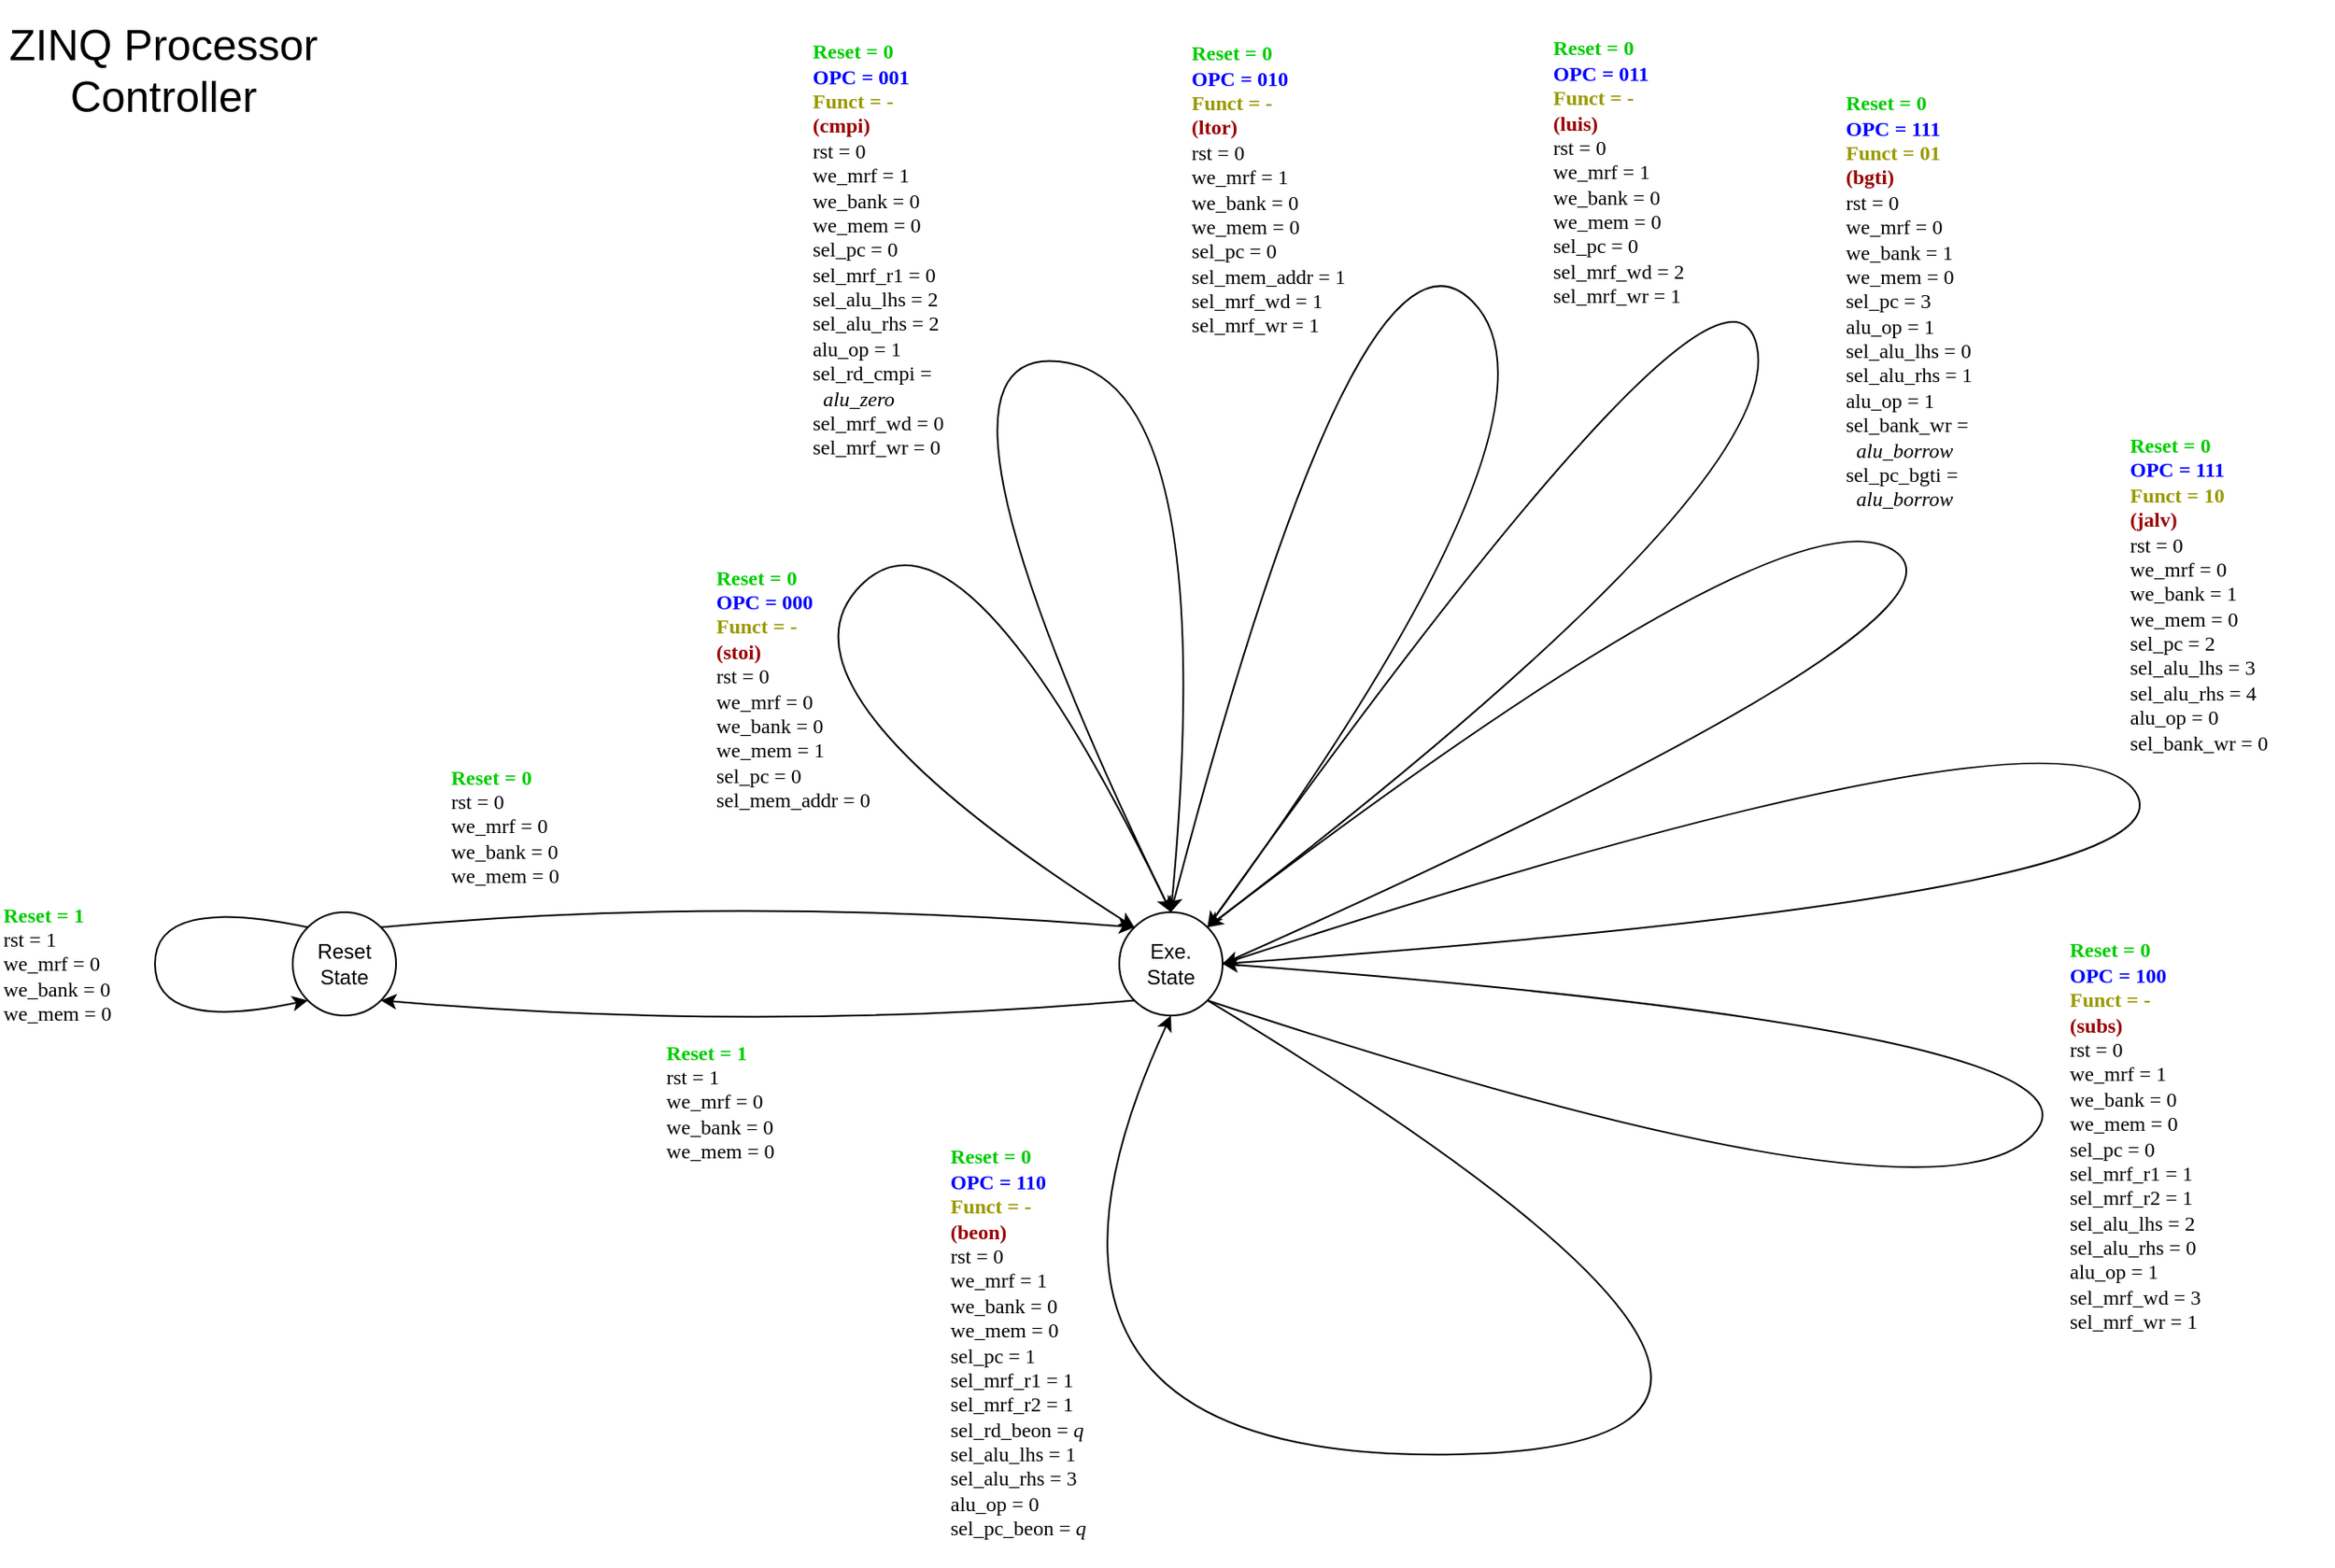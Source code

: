 <mxfile version="14.9.2"><diagram id="EE-ztUi6cBUeLV8rd5E8" name="Page-1"><mxGraphModel dx="2170" dy="3303" grid="1" gridSize="10" guides="1" tooltips="1" connect="1" arrows="1" fold="1" page="1" pageScale="1" pageWidth="850" pageHeight="1100" math="0" shadow="0"><root><mxCell id="0"/><mxCell id="1" parent="0"/><mxCell id="s_efmWLFvVFMTr7ymTeC-1" value="&lt;div align=&quot;center&quot;&gt;&lt;font style=&quot;font-size: 25px&quot;&gt;&lt;font style=&quot;font-size: 25px&quot;&gt;ZINQ Processor Controller&lt;/font&gt;&lt;/font&gt;&lt;br&gt;&lt;/div&gt;" style="text;html=1;strokeColor=none;fillColor=none;align=center;verticalAlign=middle;whiteSpace=wrap;rounded=0;" vertex="1" parent="1"><mxGeometry x="40" y="-1320" width="190" height="80" as="geometry"/></mxCell><mxCell id="s_efmWLFvVFMTr7ymTeC-2" value="&lt;div&gt;Reset&lt;/div&gt;&lt;div&gt;State&lt;br&gt;&lt;/div&gt;" style="ellipse;whiteSpace=wrap;html=1;" vertex="1" parent="1"><mxGeometry x="210" y="-790" width="60" height="60" as="geometry"/></mxCell><mxCell id="s_efmWLFvVFMTr7ymTeC-4" value="" style="curved=1;endArrow=classic;html=1;exitX=0;exitY=0;exitDx=0;exitDy=0;entryX=0;entryY=1;entryDx=0;entryDy=0;" edge="1" parent="1" source="s_efmWLFvVFMTr7ymTeC-2" target="s_efmWLFvVFMTr7ymTeC-2"><mxGeometry width="50" height="50" relative="1" as="geometry"><mxPoint x="210" y="-760" as="sourcePoint"/><mxPoint x="350" y="-790" as="targetPoint"/><Array as="points"><mxPoint x="130" y="-800"/><mxPoint x="130" y="-720"/></Array></mxGeometry></mxCell><mxCell id="s_efmWLFvVFMTr7ymTeC-5" value="&lt;div align=&quot;left&quot;&gt;&lt;font data-font-src=&quot;https://fonts.googleapis.com/css?family=Fira+Code&quot; face=&quot;Fira Code&quot; color=&quot;#00CC00&quot;&gt;&lt;b&gt;Reset = 1&lt;/b&gt;&lt;/font&gt;&lt;/div&gt;&lt;div align=&quot;left&quot;&gt;&lt;font data-font-src=&quot;https://fonts.googleapis.com/css?family=Fira+Code&quot; face=&quot;Fira Code&quot;&gt;rst = 1&lt;br&gt;&lt;/font&gt;&lt;/div&gt;&lt;div&gt;&lt;font data-font-src=&quot;https://fonts.googleapis.com/css?family=Fira+Code&quot; face=&quot;Fira Code&quot;&gt;we_mrf = 0&lt;br&gt;&lt;/font&gt;&lt;/div&gt;&lt;div&gt;&lt;font data-font-src=&quot;https://fonts.googleapis.com/css?family=Fira+Code&quot; face=&quot;Fira Code&quot;&gt;we_bank = 0&lt;br&gt;&lt;/font&gt;&lt;/div&gt;&lt;div&gt;&lt;div&gt;&lt;font data-font-src=&quot;https://fonts.googleapis.com/css?family=Fira+Code&quot; face=&quot;Fira Code&quot;&gt;we_mem = 0&lt;br&gt;&lt;/font&gt;&lt;/div&gt;&lt;/div&gt;" style="text;html=1;strokeColor=none;fillColor=none;align=left;verticalAlign=middle;whiteSpace=wrap;rounded=0;" vertex="1" parent="1"><mxGeometry x="40" y="-800" width="90" height="80" as="geometry"/></mxCell><mxCell id="s_efmWLFvVFMTr7ymTeC-7" value="&lt;div&gt;&lt;span style=&quot;background-color: rgb(255 , 255 , 255)&quot;&gt;Exe.&lt;/span&gt;&lt;/div&gt;&lt;div&gt;&lt;span style=&quot;background-color: rgb(255 , 255 , 255)&quot;&gt;State&lt;/span&gt;&lt;/div&gt;" style="ellipse;whiteSpace=wrap;html=1;" vertex="1" parent="1"><mxGeometry x="690" y="-790" width="60" height="60" as="geometry"/></mxCell><mxCell id="s_efmWLFvVFMTr7ymTeC-9" value="" style="curved=1;endArrow=classic;html=1;entryX=1;entryY=1;entryDx=0;entryDy=0;exitX=0;exitY=1;exitDx=0;exitDy=0;" edge="1" parent="1" source="s_efmWLFvVFMTr7ymTeC-7" target="s_efmWLFvVFMTr7ymTeC-2"><mxGeometry width="50" height="50" relative="1" as="geometry"><mxPoint x="680" y="-700" as="sourcePoint"/><mxPoint x="730" y="-750" as="targetPoint"/><Array as="points"><mxPoint x="480" y="-720"/></Array></mxGeometry></mxCell><mxCell id="s_efmWLFvVFMTr7ymTeC-12" value="&lt;div align=&quot;left&quot;&gt;&lt;font data-font-src=&quot;https://fonts.googleapis.com/css?family=Fira+Code&quot; face=&quot;Fira Code&quot; color=&quot;#00CC00&quot;&gt;&lt;b&gt;Reset = 1&lt;/b&gt;&lt;/font&gt;&lt;/div&gt;&lt;div align=&quot;left&quot;&gt;&lt;font data-font-src=&quot;https://fonts.googleapis.com/css?family=Fira+Code&quot; face=&quot;Fira Code&quot;&gt;rst = 1&lt;br&gt;&lt;/font&gt;&lt;/div&gt;&lt;div&gt;&lt;font data-font-src=&quot;https://fonts.googleapis.com/css?family=Fira+Code&quot; face=&quot;Fira Code&quot;&gt;we_mrf = 0&lt;br&gt;&lt;/font&gt;&lt;/div&gt;&lt;div&gt;&lt;font data-font-src=&quot;https://fonts.googleapis.com/css?family=Fira+Code&quot; face=&quot;Fira Code&quot;&gt;we_bank = 0&lt;br&gt;&lt;/font&gt;&lt;/div&gt;&lt;div&gt;&lt;div&gt;&lt;font data-font-src=&quot;https://fonts.googleapis.com/css?family=Fira+Code&quot; face=&quot;Fira Code&quot;&gt;we_mem = 0&lt;br&gt;&lt;/font&gt;&lt;/div&gt;&lt;/div&gt;" style="text;html=1;strokeColor=none;fillColor=none;align=left;verticalAlign=middle;whiteSpace=wrap;rounded=0;" vertex="1" parent="1"><mxGeometry x="425" y="-720" width="100" height="80" as="geometry"/></mxCell><mxCell id="s_efmWLFvVFMTr7ymTeC-13" value="" style="curved=1;endArrow=classic;html=1;entryX=0;entryY=0;entryDx=0;entryDy=0;exitX=1;exitY=0;exitDx=0;exitDy=0;" edge="1" parent="1" source="s_efmWLFvVFMTr7ymTeC-2" target="s_efmWLFvVFMTr7ymTeC-7"><mxGeometry width="50" height="50" relative="1" as="geometry"><mxPoint x="697.577" y="-838.787" as="sourcePoint"/><mxPoint x="260.003" y="-838.787" as="targetPoint"/><Array as="points"><mxPoint x="460" y="-800"/></Array></mxGeometry></mxCell><mxCell id="s_efmWLFvVFMTr7ymTeC-14" value="&lt;div align=&quot;left&quot;&gt;&lt;font data-font-src=&quot;https://fonts.googleapis.com/css?family=Fira+Code&quot; face=&quot;Fira Code&quot; color=&quot;#00CC00&quot;&gt;&lt;b&gt;Reset = 0&lt;br&gt;&lt;/b&gt;&lt;/font&gt;&lt;/div&gt;&lt;div align=&quot;left&quot;&gt;&lt;font data-font-src=&quot;https://fonts.googleapis.com/css?family=Fira+Code&quot; face=&quot;Fira Code&quot;&gt;rst = 0&lt;br&gt;&lt;/font&gt;&lt;/div&gt;&lt;div&gt;&lt;font data-font-src=&quot;https://fonts.googleapis.com/css?family=Fira+Code&quot; face=&quot;Fira Code&quot;&gt;we_mrf = 0&lt;br&gt;&lt;/font&gt;&lt;/div&gt;&lt;div&gt;&lt;font data-font-src=&quot;https://fonts.googleapis.com/css?family=Fira+Code&quot; face=&quot;Fira Code&quot;&gt;we_bank = 0&lt;br&gt;&lt;/font&gt;&lt;/div&gt;&lt;div&gt;&lt;div&gt;&lt;font data-font-src=&quot;https://fonts.googleapis.com/css?family=Fira+Code&quot; face=&quot;Fira Code&quot;&gt;we_mem = 0&lt;br&gt;&lt;/font&gt;&lt;/div&gt;&lt;/div&gt;" style="text;html=1;strokeColor=none;fillColor=none;align=left;verticalAlign=middle;whiteSpace=wrap;rounded=0;" vertex="1" parent="1"><mxGeometry x="300" y="-880" width="100" height="80" as="geometry"/></mxCell><mxCell id="s_efmWLFvVFMTr7ymTeC-16" value="" style="curved=1;endArrow=classic;html=1;exitX=0.5;exitY=0;exitDx=0;exitDy=0;entryX=0;entryY=0;entryDx=0;entryDy=0;" edge="1" parent="1" source="s_efmWLFvVFMTr7ymTeC-7" target="s_efmWLFvVFMTr7ymTeC-7"><mxGeometry width="50" height="50" relative="1" as="geometry"><mxPoint x="560" y="-830" as="sourcePoint"/><mxPoint x="610" y="-880" as="targetPoint"/><Array as="points"><mxPoint x="600" y="-1040"/><mxPoint x="480" y="-920"/></Array></mxGeometry></mxCell><mxCell id="s_efmWLFvVFMTr7ymTeC-17" value="&lt;div align=&quot;left&quot;&gt;&lt;font data-font-src=&quot;https://fonts.googleapis.com/css?family=Fira+Code&quot; face=&quot;Fira Code&quot; color=&quot;#00CC00&quot;&gt;&lt;b&gt;Reset = 0&lt;br&gt;&lt;/b&gt;&lt;/font&gt;&lt;/div&gt;&lt;div align=&quot;left&quot;&gt;&lt;font data-font-src=&quot;https://fonts.googleapis.com/css?family=Fira+Code&quot; face=&quot;Fira Code&quot; color=&quot;#00CC00&quot;&gt;&lt;b&gt;&lt;font color=&quot;#0000FF&quot;&gt;OPC = 000&lt;/font&gt;&lt;/b&gt;&lt;/font&gt;&lt;/div&gt;&lt;div align=&quot;left&quot;&gt;&lt;font data-font-src=&quot;https://fonts.googleapis.com/css?family=Fira+Code&quot; face=&quot;Fira Code&quot; color=&quot;#00CC00&quot;&gt;&lt;b&gt;&lt;font color=&quot;#0000FF&quot;&gt;&lt;font color=&quot;#999900&quot;&gt;Funct = -&lt;/font&gt;&lt;br&gt;&lt;/font&gt;&lt;/b&gt;&lt;/font&gt;&lt;/div&gt;&lt;div align=&quot;left&quot;&gt;&lt;font data-font-src=&quot;https://fonts.googleapis.com/css?family=Fira+Code&quot; face=&quot;Fira Code&quot; color=&quot;#00CC00&quot;&gt;&lt;b&gt;&lt;font color=&quot;#990000&quot;&gt;(stoi)&lt;/font&gt;&lt;br&gt;&lt;/b&gt;&lt;/font&gt;&lt;/div&gt;&lt;div align=&quot;left&quot;&gt;&lt;font data-font-src=&quot;https://fonts.googleapis.com/css?family=Fira+Code&quot; face=&quot;Fira Code&quot;&gt;rst = 0&lt;br&gt;&lt;/font&gt;&lt;/div&gt;&lt;div&gt;&lt;font data-font-src=&quot;https://fonts.googleapis.com/css?family=Fira+Code&quot; face=&quot;Fira Code&quot;&gt;we_mrf = 0&lt;br&gt;&lt;/font&gt;&lt;/div&gt;&lt;div&gt;&lt;font data-font-src=&quot;https://fonts.googleapis.com/css?family=Fira+Code&quot; face=&quot;Fira Code&quot;&gt;we_bank = 0&lt;br&gt;&lt;/font&gt;&lt;/div&gt;&lt;div&gt;&lt;div&gt;&lt;font data-font-src=&quot;https://fonts.googleapis.com/css?family=Fira+Code&quot; face=&quot;Fira Code&quot;&gt;we_mem = 1&lt;/font&gt;&lt;/div&gt;&lt;div&gt;&lt;font data-font-src=&quot;https://fonts.googleapis.com/css?family=Fira+Code&quot; face=&quot;Fira Code&quot;&gt;sel_pc = 0&lt;br&gt;&lt;/font&gt;&lt;/div&gt;&lt;div&gt;&lt;font data-font-src=&quot;https://fonts.googleapis.com/css?family=Fira+Code&quot; face=&quot;Fira Code&quot;&gt;sel_mem_addr = 0&lt;br&gt;&lt;/font&gt;&lt;/div&gt;&lt;/div&gt;" style="text;html=1;strokeColor=none;fillColor=none;align=left;verticalAlign=middle;whiteSpace=wrap;rounded=0;" vertex="1" parent="1"><mxGeometry x="454" y="-1000" width="120" height="160" as="geometry"/></mxCell><mxCell id="s_efmWLFvVFMTr7ymTeC-18" value="" style="curved=1;endArrow=classic;html=1;exitX=0.5;exitY=0;exitDx=0;exitDy=0;entryX=0.5;entryY=0;entryDx=0;entryDy=0;" edge="1" parent="1" source="s_efmWLFvVFMTr7ymTeC-7" target="s_efmWLFvVFMTr7ymTeC-7"><mxGeometry width="50" height="50" relative="1" as="geometry"><mxPoint x="770" y="-840" as="sourcePoint"/><mxPoint x="720" y="-790" as="targetPoint"/><Array as="points"><mxPoint x="750" y="-1100"/><mxPoint x="560" y="-1120"/></Array></mxGeometry></mxCell><mxCell id="s_efmWLFvVFMTr7ymTeC-20" value="&lt;div align=&quot;left&quot;&gt;&lt;font data-font-src=&quot;https://fonts.googleapis.com/css?family=Fira+Code&quot; face=&quot;Fira Code&quot; color=&quot;#00CC00&quot;&gt;&lt;b&gt;Reset = 0&lt;br&gt;&lt;/b&gt;&lt;/font&gt;&lt;/div&gt;&lt;div align=&quot;left&quot;&gt;&lt;font data-font-src=&quot;https://fonts.googleapis.com/css?family=Fira+Code&quot; face=&quot;Fira Code&quot; color=&quot;#00CC00&quot;&gt;&lt;b&gt;&lt;font color=&quot;#0000FF&quot;&gt;OPC = 001&lt;/font&gt;&lt;/b&gt;&lt;/font&gt;&lt;/div&gt;&lt;div align=&quot;left&quot;&gt;&lt;font data-font-src=&quot;https://fonts.googleapis.com/css?family=Fira+Code&quot; face=&quot;Fira Code&quot; color=&quot;#00CC00&quot;&gt;&lt;b&gt;&lt;font color=&quot;#0000FF&quot;&gt;&lt;font color=&quot;#999900&quot;&gt;Funct = -&lt;/font&gt;&lt;br&gt;&lt;/font&gt;&lt;/b&gt;&lt;/font&gt;&lt;/div&gt;&lt;div align=&quot;left&quot;&gt;&lt;font data-font-src=&quot;https://fonts.googleapis.com/css?family=Fira+Code&quot; face=&quot;Fira Code&quot; color=&quot;#00CC00&quot;&gt;&lt;b&gt;&lt;font color=&quot;#990000&quot;&gt;(cmpi)&lt;/font&gt;&lt;br&gt;&lt;/b&gt;&lt;/font&gt;&lt;/div&gt;&lt;div align=&quot;left&quot;&gt;&lt;font data-font-src=&quot;https://fonts.googleapis.com/css?family=Fira+Code&quot; face=&quot;Fira Code&quot;&gt;rst = 0&lt;br&gt;&lt;/font&gt;&lt;/div&gt;&lt;div&gt;&lt;font data-font-src=&quot;https://fonts.googleapis.com/css?family=Fira+Code&quot; face=&quot;Fira Code&quot;&gt;we_mrf = 1&lt;br&gt;&lt;/font&gt;&lt;/div&gt;&lt;div&gt;&lt;font data-font-src=&quot;https://fonts.googleapis.com/css?family=Fira+Code&quot; face=&quot;Fira Code&quot;&gt;we_bank = 0&lt;br&gt;&lt;/font&gt;&lt;/div&gt;&lt;div&gt;&lt;div&gt;&lt;font data-font-src=&quot;https://fonts.googleapis.com/css?family=Fira+Code&quot; face=&quot;Fira Code&quot;&gt;we_mem = 0&lt;/font&gt;&lt;br&gt;&lt;font data-font-src=&quot;https://fonts.googleapis.com/css?family=Fira+Code&quot; face=&quot;Fira Code&quot;&gt;&lt;font data-font-src=&quot;https://fonts.googleapis.com/css?family=Fira+Code&quot; face=&quot;Fira Code&quot;&gt;sel_pc = 0&lt;/font&gt;&lt;/font&gt;&lt;/div&gt;&lt;div&gt;&lt;font data-font-src=&quot;https://fonts.googleapis.com/css?family=Fira+Code&quot; face=&quot;Fira Code&quot;&gt;sel_mrf_r1 = 0&lt;/font&gt;&lt;/div&gt;&lt;div&gt;&lt;font data-font-src=&quot;https://fonts.googleapis.com/css?family=Fira+Code&quot; face=&quot;Fira Code&quot;&gt;sel_alu_lhs = 2&lt;/font&gt;&lt;/div&gt;&lt;div&gt;&lt;font data-font-src=&quot;https://fonts.googleapis.com/css?family=Fira+Code&quot; face=&quot;Fira Code&quot;&gt;sel_alu_rhs = 2&lt;br&gt;&lt;/font&gt;&lt;/div&gt;&lt;div&gt;&lt;font data-font-src=&quot;https://fonts.googleapis.com/css?family=Fira+Code&quot; face=&quot;Fira Code&quot;&gt;alu_op = 1&lt;br&gt;&lt;/font&gt;&lt;/div&gt;&lt;div&gt;&lt;font data-font-src=&quot;https://fonts.googleapis.com/css?family=Fira+Code&quot; face=&quot;Fira Code&quot;&gt;sel_rd_cmpi =&lt;span&gt;&lt;br&gt;&lt;/span&gt;&lt;/font&gt;&lt;/div&gt;&lt;div&gt;&lt;font data-font-src=&quot;https://fonts.googleapis.com/css?family=Fira+Code&quot; face=&quot;Fira Code&quot;&gt;&lt;span&gt;&lt;span&gt;&lt;i&gt;&amp;nbsp; &lt;/i&gt;&lt;/span&gt;&lt;/span&gt;&lt;i&gt;alu_zero&lt;/i&gt;&lt;/font&gt;&lt;/div&gt;&lt;div&gt;&lt;font data-font-src=&quot;https://fonts.googleapis.com/css?family=Fira+Code&quot; face=&quot;Fira Code&quot;&gt;sel_mrf_wd = 0&lt;/font&gt;&lt;/div&gt;&lt;div&gt;&lt;font data-font-src=&quot;https://fonts.googleapis.com/css?family=Fira+Code&quot; face=&quot;Fira Code&quot;&gt;sel_mrf_wr = 0&lt;/font&gt;&lt;/div&gt;&lt;/div&gt;" style="text;html=1;strokeColor=none;fillColor=none;align=left;verticalAlign=middle;whiteSpace=wrap;rounded=0;" vertex="1" parent="1"><mxGeometry x="510" y="-1310" width="120" height="270" as="geometry"/></mxCell><mxCell id="s_efmWLFvVFMTr7ymTeC-21" value="" style="curved=1;endArrow=classic;html=1;exitX=1;exitY=0;exitDx=0;exitDy=0;entryX=0.5;entryY=0;entryDx=0;entryDy=0;" edge="1" parent="1" source="s_efmWLFvVFMTr7ymTeC-7" target="s_efmWLFvVFMTr7ymTeC-7"><mxGeometry width="50" height="50" relative="1" as="geometry"><mxPoint x="910" y="-870" as="sourcePoint"/><mxPoint x="960" y="-920" as="targetPoint"/><Array as="points"><mxPoint x="960" y="-1080"/><mxPoint x="830" y="-1210"/></Array></mxGeometry></mxCell><mxCell id="s_efmWLFvVFMTr7ymTeC-22" value="&lt;div align=&quot;left&quot;&gt;&lt;font data-font-src=&quot;https://fonts.googleapis.com/css?family=Fira+Code&quot; face=&quot;Fira Code&quot; color=&quot;#00CC00&quot;&gt;&lt;b&gt;Reset = 0&lt;br&gt;&lt;/b&gt;&lt;/font&gt;&lt;/div&gt;&lt;div align=&quot;left&quot;&gt;&lt;font data-font-src=&quot;https://fonts.googleapis.com/css?family=Fira+Code&quot; face=&quot;Fira Code&quot; color=&quot;#00CC00&quot;&gt;&lt;b&gt;&lt;font color=&quot;#0000FF&quot;&gt;OPC = 010&lt;/font&gt;&lt;/b&gt;&lt;/font&gt;&lt;/div&gt;&lt;div align=&quot;left&quot;&gt;&lt;font data-font-src=&quot;https://fonts.googleapis.com/css?family=Fira+Code&quot; face=&quot;Fira Code&quot; color=&quot;#00CC00&quot;&gt;&lt;b&gt;&lt;font color=&quot;#0000FF&quot;&gt;&lt;font color=&quot;#999900&quot;&gt;Funct = -&lt;/font&gt;&lt;br&gt;&lt;/font&gt;&lt;/b&gt;&lt;/font&gt;&lt;/div&gt;&lt;div align=&quot;left&quot;&gt;&lt;font data-font-src=&quot;https://fonts.googleapis.com/css?family=Fira+Code&quot; face=&quot;Fira Code&quot; color=&quot;#00CC00&quot;&gt;&lt;b&gt;&lt;font color=&quot;#990000&quot;&gt;(ltor)&lt;/font&gt;&lt;br&gt;&lt;/b&gt;&lt;/font&gt;&lt;/div&gt;&lt;div align=&quot;left&quot;&gt;&lt;font data-font-src=&quot;https://fonts.googleapis.com/css?family=Fira+Code&quot; face=&quot;Fira Code&quot;&gt;rst = 0&lt;br&gt;&lt;/font&gt;&lt;/div&gt;&lt;div&gt;&lt;font data-font-src=&quot;https://fonts.googleapis.com/css?family=Fira+Code&quot; face=&quot;Fira Code&quot;&gt;we_mrf = 1&lt;br&gt;&lt;/font&gt;&lt;/div&gt;&lt;div&gt;&lt;font data-font-src=&quot;https://fonts.googleapis.com/css?family=Fira+Code&quot; face=&quot;Fira Code&quot;&gt;we_bank = 0&lt;br&gt;&lt;/font&gt;&lt;/div&gt;&lt;div&gt;&lt;div&gt;&lt;font data-font-src=&quot;https://fonts.googleapis.com/css?family=Fira+Code&quot; face=&quot;Fira Code&quot;&gt;we_mem = 0&lt;/font&gt;&lt;br&gt;&lt;font data-font-src=&quot;https://fonts.googleapis.com/css?family=Fira+Code&quot; face=&quot;Fira Code&quot;&gt;&lt;font data-font-src=&quot;https://fonts.googleapis.com/css?family=Fira+Code&quot; face=&quot;Fira Code&quot;&gt;sel_pc = 0&lt;br&gt;&lt;/font&gt;&lt;/font&gt;&lt;/div&gt;&lt;div&gt;&lt;font data-font-src=&quot;https://fonts.googleapis.com/css?family=Fira+Code&quot; face=&quot;Fira Code&quot;&gt;sel_mem_addr = 1&lt;br&gt;&lt;/font&gt;&lt;/div&gt;&lt;div&gt;&lt;font data-font-src=&quot;https://fonts.googleapis.com/css?family=Fira+Code&quot; face=&quot;Fira Code&quot;&gt;sel_mrf_wd = 1&lt;br&gt;&lt;/font&gt;&lt;/div&gt;&lt;div&gt;&lt;font data-font-src=&quot;https://fonts.googleapis.com/css?family=Fira+Code&quot; face=&quot;Fira Code&quot;&gt;sel_mrf_wr = 1&lt;br&gt;&lt;/font&gt;&lt;/div&gt;&lt;/div&gt;" style="text;html=1;strokeColor=none;align=left;verticalAlign=middle;whiteSpace=wrap;rounded=0;arcSize=0;" vertex="1" parent="1"><mxGeometry x="730" y="-1300" width="120" height="180" as="geometry"/></mxCell><mxCell id="s_efmWLFvVFMTr7ymTeC-23" value="" style="curved=1;endArrow=classic;html=1;exitX=1;exitY=0;exitDx=0;exitDy=0;entryX=1;entryY=0;entryDx=0;entryDy=0;" edge="1" parent="1" source="s_efmWLFvVFMTr7ymTeC-7" target="s_efmWLFvVFMTr7ymTeC-7"><mxGeometry width="50" height="50" relative="1" as="geometry"><mxPoint x="940" y="-850" as="sourcePoint"/><mxPoint x="741" y="-781" as="targetPoint"/><Array as="points"><mxPoint x="1080" y="-1040"/><mxPoint x="1040" y="-1200"/></Array></mxGeometry></mxCell><mxCell id="s_efmWLFvVFMTr7ymTeC-24" value="&lt;div align=&quot;left&quot;&gt;&lt;font data-font-src=&quot;https://fonts.googleapis.com/css?family=Fira+Code&quot; face=&quot;Fira Code&quot; color=&quot;#00CC00&quot;&gt;&lt;b&gt;Reset = 0&lt;br&gt;&lt;/b&gt;&lt;/font&gt;&lt;/div&gt;&lt;div align=&quot;left&quot;&gt;&lt;font data-font-src=&quot;https://fonts.googleapis.com/css?family=Fira+Code&quot; face=&quot;Fira Code&quot; color=&quot;#00CC00&quot;&gt;&lt;b&gt;&lt;font color=&quot;#0000FF&quot;&gt;OPC = 011&lt;/font&gt;&lt;/b&gt;&lt;/font&gt;&lt;/div&gt;&lt;div align=&quot;left&quot;&gt;&lt;font data-font-src=&quot;https://fonts.googleapis.com/css?family=Fira+Code&quot; face=&quot;Fira Code&quot; color=&quot;#00CC00&quot;&gt;&lt;b&gt;&lt;font color=&quot;#0000FF&quot;&gt;&lt;font color=&quot;#999900&quot;&gt;Funct = -&lt;/font&gt;&lt;br&gt;&lt;/font&gt;&lt;/b&gt;&lt;/font&gt;&lt;/div&gt;&lt;div align=&quot;left&quot;&gt;&lt;font data-font-src=&quot;https://fonts.googleapis.com/css?family=Fira+Code&quot; face=&quot;Fira Code&quot; color=&quot;#00CC00&quot;&gt;&lt;b&gt;&lt;font color=&quot;#990000&quot;&gt;(luis)&lt;/font&gt;&lt;br&gt;&lt;/b&gt;&lt;/font&gt;&lt;/div&gt;&lt;div align=&quot;left&quot;&gt;&lt;font data-font-src=&quot;https://fonts.googleapis.com/css?family=Fira+Code&quot; face=&quot;Fira Code&quot;&gt;rst = 0&lt;br&gt;&lt;/font&gt;&lt;/div&gt;&lt;div&gt;&lt;font data-font-src=&quot;https://fonts.googleapis.com/css?family=Fira+Code&quot; face=&quot;Fira Code&quot;&gt;we_mrf = 1&lt;br&gt;&lt;/font&gt;&lt;/div&gt;&lt;div&gt;&lt;font data-font-src=&quot;https://fonts.googleapis.com/css?family=Fira+Code&quot; face=&quot;Fira Code&quot;&gt;we_bank = 0&lt;br&gt;&lt;/font&gt;&lt;/div&gt;&lt;div&gt;&lt;div&gt;&lt;font data-font-src=&quot;https://fonts.googleapis.com/css?family=Fira+Code&quot; face=&quot;Fira Code&quot;&gt;we_mem = 0&lt;/font&gt;&lt;br&gt;&lt;font data-font-src=&quot;https://fonts.googleapis.com/css?family=Fira+Code&quot; face=&quot;Fira Code&quot;&gt;&lt;font data-font-src=&quot;https://fonts.googleapis.com/css?family=Fira+Code&quot; face=&quot;Fira Code&quot;&gt;sel_pc = 0&lt;br&gt;&lt;/font&gt;&lt;/font&gt;&lt;/div&gt;&lt;div&gt;&lt;font data-font-src=&quot;https://fonts.googleapis.com/css?family=Fira+Code&quot; face=&quot;Fira Code&quot;&gt;sel_mrf_wd = 2&lt;br&gt;&lt;/font&gt;&lt;/div&gt;&lt;div&gt;&lt;font data-font-src=&quot;https://fonts.googleapis.com/css?family=Fira+Code&quot; face=&quot;Fira Code&quot;&gt;sel_mrf_wr = 1&lt;br&gt;&lt;/font&gt;&lt;/div&gt;&lt;/div&gt;" style="text;html=1;strokeColor=none;align=left;verticalAlign=middle;whiteSpace=wrap;rounded=0;arcSize=0;" vertex="1" parent="1"><mxGeometry x="940" y="-1300" width="120" height="160" as="geometry"/></mxCell><mxCell id="s_efmWLFvVFMTr7ymTeC-25" value="" style="curved=1;endArrow=classic;html=1;exitX=1;exitY=0.5;exitDx=0;exitDy=0;entryX=1;entryY=0;entryDx=0;entryDy=0;" edge="1" parent="1" source="s_efmWLFvVFMTr7ymTeC-7" target="s_efmWLFvVFMTr7ymTeC-7"><mxGeometry width="50" height="50" relative="1" as="geometry"><mxPoint x="870" y="-740" as="sourcePoint"/><mxPoint x="920" y="-790" as="targetPoint"/><Array as="points"><mxPoint x="1200" y="-960"/><mxPoint x="1080" y="-1040"/></Array></mxGeometry></mxCell><mxCell id="s_efmWLFvVFMTr7ymTeC-26" value="&lt;div align=&quot;left&quot;&gt;&lt;font data-font-src=&quot;https://fonts.googleapis.com/css?family=Fira+Code&quot; face=&quot;Fira Code&quot; color=&quot;#00CC00&quot;&gt;&lt;b&gt;Reset = 0&lt;br&gt;&lt;/b&gt;&lt;/font&gt;&lt;/div&gt;&lt;div align=&quot;left&quot;&gt;&lt;font data-font-src=&quot;https://fonts.googleapis.com/css?family=Fira+Code&quot; face=&quot;Fira Code&quot; color=&quot;#00CC00&quot;&gt;&lt;b&gt;&lt;font color=&quot;#0000FF&quot;&gt;OPC = 111&lt;br&gt;&lt;/font&gt;&lt;/b&gt;&lt;/font&gt;&lt;/div&gt;&lt;div align=&quot;left&quot;&gt;&lt;font data-font-src=&quot;https://fonts.googleapis.com/css?family=Fira+Code&quot; face=&quot;Fira Code&quot; color=&quot;#00CC00&quot;&gt;&lt;b&gt;&lt;font color=&quot;#0000FF&quot;&gt;&lt;font color=&quot;#999900&quot;&gt;Funct = 01&lt;/font&gt;&lt;br&gt;&lt;/font&gt;&lt;/b&gt;&lt;/font&gt;&lt;/div&gt;&lt;font data-font-src=&quot;https://fonts.googleapis.com/css?family=Fira+Code&quot; face=&quot;Fira Code&quot; color=&quot;#00CC00&quot;&gt;&lt;b&gt;&lt;font color=&quot;#990000&quot;&gt;(bgti)&lt;/font&gt;&lt;br&gt;&lt;/b&gt;&lt;/font&gt;&lt;div align=&quot;left&quot;&gt;&lt;font data-font-src=&quot;https://fonts.googleapis.com/css?family=Fira+Code&quot; face=&quot;Fira Code&quot;&gt;rst = 0&lt;br&gt;&lt;/font&gt;&lt;/div&gt;&lt;div&gt;&lt;font data-font-src=&quot;https://fonts.googleapis.com/css?family=Fira+Code&quot; face=&quot;Fira Code&quot;&gt;we_mrf = 0&lt;br&gt;&lt;/font&gt;&lt;/div&gt;&lt;div&gt;&lt;font data-font-src=&quot;https://fonts.googleapis.com/css?family=Fira+Code&quot; face=&quot;Fira Code&quot;&gt;we_bank = 1&lt;br&gt;&lt;/font&gt;&lt;/div&gt;&lt;div&gt;&lt;div&gt;&lt;font data-font-src=&quot;https://fonts.googleapis.com/css?family=Fira+Code&quot; face=&quot;Fira Code&quot;&gt;we_mem = 0&lt;/font&gt;&lt;br&gt;&lt;font data-font-src=&quot;https://fonts.googleapis.com/css?family=Fira+Code&quot; face=&quot;Fira Code&quot;&gt;&lt;font data-font-src=&quot;https://fonts.googleapis.com/css?family=Fira+Code&quot; face=&quot;Fira Code&quot;&gt;sel_pc = 3&lt;/font&gt;&lt;/font&gt;&lt;/div&gt;&lt;div&gt;&lt;font data-font-src=&quot;https://fonts.googleapis.com/css?family=Fira+Code&quot; face=&quot;Fira Code&quot;&gt;&lt;font data-font-src=&quot;https://fonts.googleapis.com/css?family=Fira+Code&quot; face=&quot;Fira Code&quot;&gt;alu_op = 1&lt;br&gt;&lt;/font&gt;&lt;/font&gt;&lt;/div&gt;&lt;div&gt;&lt;font data-font-src=&quot;https://fonts.googleapis.com/css?family=Fira+Code&quot; face=&quot;Fira Code&quot;&gt;sel_alu_lhs = 0&lt;br&gt;&lt;/font&gt;&lt;/div&gt;&lt;div&gt;&lt;font data-font-src=&quot;https://fonts.googleapis.com/css?family=Fira+Code&quot; face=&quot;Fira Code&quot;&gt;sel_alu_rhs = 1&lt;/font&gt;&lt;/div&gt;&lt;div&gt;&lt;font data-font-src=&quot;https://fonts.googleapis.com/css?family=Fira+Code&quot; face=&quot;Fira Code&quot;&gt;alu_op = 1&lt;br&gt;&lt;/font&gt;&lt;/div&gt;&lt;font face=&quot;Fira Code&quot;&gt;sel_bank_wr =&lt;/font&gt;&lt;/div&gt;&lt;div&gt;&lt;font face=&quot;Fira Code&quot;&gt;&amp;nbsp; &lt;i&gt;alu_borrow&lt;/i&gt;&lt;br&gt;&lt;/font&gt;&lt;/div&gt;&lt;div&gt;&lt;font face=&quot;Fira Code&quot;&gt;sel_pc_bgti =&lt;/font&gt;&lt;/div&gt;&lt;div&gt;&lt;font face=&quot;Fira Code&quot;&gt;&amp;nbsp; &lt;i&gt;alu_borrow&lt;/i&gt;&lt;br&gt;&lt;/font&gt;&lt;/div&gt;" style="text;html=1;strokeColor=none;fillColor=none;align=left;verticalAlign=middle;whiteSpace=wrap;rounded=0;" vertex="1" parent="1"><mxGeometry x="1110" y="-1270" width="120" height="250" as="geometry"/></mxCell><mxCell id="s_efmWLFvVFMTr7ymTeC-27" value="" style="curved=1;endArrow=classic;html=1;exitX=1;exitY=0.5;exitDx=0;exitDy=0;entryX=1;entryY=0.5;entryDx=0;entryDy=0;" edge="1" parent="1" source="s_efmWLFvVFMTr7ymTeC-7" target="s_efmWLFvVFMTr7ymTeC-7"><mxGeometry width="50" height="50" relative="1" as="geometry"><mxPoint x="870" y="-690" as="sourcePoint"/><mxPoint x="750" y="-760" as="targetPoint"/><Array as="points"><mxPoint x="1320" y="-800"/><mxPoint x="1240" y="-920"/></Array></mxGeometry></mxCell><mxCell id="s_efmWLFvVFMTr7ymTeC-28" value="&lt;div align=&quot;left&quot;&gt;&lt;font data-font-src=&quot;https://fonts.googleapis.com/css?family=Fira+Code&quot; face=&quot;Fira Code&quot; color=&quot;#00CC00&quot;&gt;&lt;b&gt;Reset = 0&lt;br&gt;&lt;/b&gt;&lt;/font&gt;&lt;/div&gt;&lt;div align=&quot;left&quot;&gt;&lt;font data-font-src=&quot;https://fonts.googleapis.com/css?family=Fira+Code&quot; face=&quot;Fira Code&quot; color=&quot;#00CC00&quot;&gt;&lt;b&gt;&lt;font color=&quot;#0000FF&quot;&gt;OPC = 111&lt;br&gt;&lt;/font&gt;&lt;/b&gt;&lt;/font&gt;&lt;/div&gt;&lt;div align=&quot;left&quot;&gt;&lt;font data-font-src=&quot;https://fonts.googleapis.com/css?family=Fira+Code&quot; face=&quot;Fira Code&quot; color=&quot;#00CC00&quot;&gt;&lt;b&gt;&lt;font color=&quot;#0000FF&quot;&gt;&lt;font color=&quot;#999900&quot;&gt;Funct = 10&lt;/font&gt;&lt;br&gt;&lt;/font&gt;&lt;/b&gt;&lt;/font&gt;&lt;/div&gt;&lt;font data-font-src=&quot;https://fonts.googleapis.com/css?family=Fira+Code&quot; face=&quot;Fira Code&quot; color=&quot;#00CC00&quot;&gt;&lt;b&gt;&lt;font color=&quot;#990000&quot;&gt;(jalv)&lt;/font&gt;&lt;br&gt;&lt;/b&gt;&lt;/font&gt;&lt;div align=&quot;left&quot;&gt;&lt;font data-font-src=&quot;https://fonts.googleapis.com/css?family=Fira+Code&quot; face=&quot;Fira Code&quot;&gt;rst = 0&lt;br&gt;&lt;/font&gt;&lt;/div&gt;&lt;div&gt;&lt;font data-font-src=&quot;https://fonts.googleapis.com/css?family=Fira+Code&quot; face=&quot;Fira Code&quot;&gt;we_mrf = 0&lt;br&gt;&lt;/font&gt;&lt;/div&gt;&lt;div&gt;&lt;font data-font-src=&quot;https://fonts.googleapis.com/css?family=Fira+Code&quot; face=&quot;Fira Code&quot;&gt;we_bank = 1&lt;br&gt;&lt;/font&gt;&lt;/div&gt;&lt;div&gt;&lt;div&gt;&lt;font data-font-src=&quot;https://fonts.googleapis.com/css?family=Fira+Code&quot; face=&quot;Fira Code&quot;&gt;we_mem = 0&lt;/font&gt;&lt;br&gt;&lt;font data-font-src=&quot;https://fonts.googleapis.com/css?family=Fira+Code&quot; face=&quot;Fira Code&quot;&gt;&lt;font data-font-src=&quot;https://fonts.googleapis.com/css?family=Fira+Code&quot; face=&quot;Fira Code&quot;&gt;sel_pc = 2&lt;br&gt;&lt;/font&gt;&lt;/font&gt;&lt;/div&gt;&lt;div&gt;&lt;font data-font-src=&quot;https://fonts.googleapis.com/css?family=Fira+Code&quot; face=&quot;Fira Code&quot;&gt;sel_alu_lhs = 3&lt;br&gt;&lt;/font&gt;&lt;/div&gt;&lt;div&gt;&lt;font data-font-src=&quot;https://fonts.googleapis.com/css?family=Fira+Code&quot; face=&quot;Fira Code&quot;&gt;sel_alu_rhs = 4&lt;/font&gt;&lt;/div&gt;&lt;div&gt;&lt;font data-font-src=&quot;https://fonts.googleapis.com/css?family=Fira+Code&quot; face=&quot;Fira Code&quot;&gt;alu_op = 0&lt;br&gt;&lt;/font&gt;&lt;/div&gt;&lt;font face=&quot;Fira Code&quot;&gt;sel_bank_wr = 0&lt;i&gt;&lt;br&gt;&lt;/i&gt;&lt;/font&gt;&lt;/div&gt;" style="text;html=1;strokeColor=none;fillColor=none;align=left;verticalAlign=middle;whiteSpace=wrap;rounded=0;" vertex="1" parent="1"><mxGeometry x="1275" y="-1080" width="120" height="210" as="geometry"/></mxCell><mxCell id="s_efmWLFvVFMTr7ymTeC-30" value="" style="curved=1;endArrow=classic;html=1;exitX=1;exitY=1;exitDx=0;exitDy=0;entryX=1;entryY=0.5;entryDx=0;entryDy=0;" edge="1" parent="1" source="s_efmWLFvVFMTr7ymTeC-7" target="s_efmWLFvVFMTr7ymTeC-7"><mxGeometry width="50" height="50" relative="1" as="geometry"><mxPoint x="1000" y="-660" as="sourcePoint"/><mxPoint x="1050" y="-710" as="targetPoint"/><Array as="points"><mxPoint x="1160" y="-600"/><mxPoint x="1280" y="-720"/></Array></mxGeometry></mxCell><mxCell id="s_efmWLFvVFMTr7ymTeC-31" value="&lt;div align=&quot;left&quot;&gt;&lt;font data-font-src=&quot;https://fonts.googleapis.com/css?family=Fira+Code&quot; face=&quot;Fira Code&quot; color=&quot;#00CC00&quot;&gt;&lt;b&gt;Reset = 0&lt;br&gt;&lt;/b&gt;&lt;/font&gt;&lt;/div&gt;&lt;div align=&quot;left&quot;&gt;&lt;font data-font-src=&quot;https://fonts.googleapis.com/css?family=Fira+Code&quot; face=&quot;Fira Code&quot; color=&quot;#00CC00&quot;&gt;&lt;b&gt;&lt;font color=&quot;#0000FF&quot;&gt;OPC = 100&lt;br&gt;&lt;/font&gt;&lt;/b&gt;&lt;/font&gt;&lt;/div&gt;&lt;div align=&quot;left&quot;&gt;&lt;font data-font-src=&quot;https://fonts.googleapis.com/css?family=Fira+Code&quot; face=&quot;Fira Code&quot; color=&quot;#00CC00&quot;&gt;&lt;b&gt;&lt;font color=&quot;#0000FF&quot;&gt;&lt;font color=&quot;#999900&quot;&gt;Funct = -&lt;/font&gt;&lt;br&gt;&lt;/font&gt;&lt;/b&gt;&lt;/font&gt;&lt;/div&gt;&lt;font data-font-src=&quot;https://fonts.googleapis.com/css?family=Fira+Code&quot; face=&quot;Fira Code&quot; color=&quot;#00CC00&quot;&gt;&lt;b&gt;&lt;font color=&quot;#990000&quot;&gt;(subs)&lt;/font&gt;&lt;br&gt;&lt;/b&gt;&lt;/font&gt;&lt;div align=&quot;left&quot;&gt;&lt;font data-font-src=&quot;https://fonts.googleapis.com/css?family=Fira+Code&quot; face=&quot;Fira Code&quot;&gt;rst = 0&lt;br&gt;&lt;/font&gt;&lt;/div&gt;&lt;div&gt;&lt;font data-font-src=&quot;https://fonts.googleapis.com/css?family=Fira+Code&quot; face=&quot;Fira Code&quot;&gt;we_mrf = 1&lt;br&gt;&lt;/font&gt;&lt;/div&gt;&lt;div&gt;&lt;font data-font-src=&quot;https://fonts.googleapis.com/css?family=Fira+Code&quot; face=&quot;Fira Code&quot;&gt;we_bank = 0&lt;br&gt;&lt;/font&gt;&lt;/div&gt;&lt;div&gt;&lt;div&gt;&lt;font data-font-src=&quot;https://fonts.googleapis.com/css?family=Fira+Code&quot; face=&quot;Fira Code&quot;&gt;we_mem = 0&lt;/font&gt;&lt;br&gt;&lt;font data-font-src=&quot;https://fonts.googleapis.com/css?family=Fira+Code&quot; face=&quot;Fira Code&quot;&gt;&lt;font data-font-src=&quot;https://fonts.googleapis.com/css?family=Fira+Code&quot; face=&quot;Fira Code&quot;&gt;sel_pc = 0&lt;br&gt;&lt;/font&gt;&lt;/font&gt;&lt;/div&gt;&lt;div&gt;&lt;font data-font-src=&quot;https://fonts.googleapis.com/css?family=Fira+Code&quot; face=&quot;Fira Code&quot;&gt;&lt;font data-font-src=&quot;https://fonts.googleapis.com/css?family=Fira+Code&quot; face=&quot;Fira Code&quot;&gt;sel_mrf_r1 = 1&lt;/font&gt;&lt;/font&gt;&lt;/div&gt;&lt;div&gt;&lt;font data-font-src=&quot;https://fonts.googleapis.com/css?family=Fira+Code&quot; face=&quot;Fira Code&quot;&gt;&lt;font data-font-src=&quot;https://fonts.googleapis.com/css?family=Fira+Code&quot; face=&quot;Fira Code&quot;&gt;sel_mrf_r2 = 1&lt;br&gt;&lt;/font&gt;&lt;/font&gt;&lt;/div&gt;&lt;div&gt;&lt;font data-font-src=&quot;https://fonts.googleapis.com/css?family=Fira+Code&quot; face=&quot;Fira Code&quot;&gt;sel_alu_lhs = 2&lt;br&gt;&lt;/font&gt;&lt;/div&gt;&lt;div&gt;&lt;font data-font-src=&quot;https://fonts.googleapis.com/css?family=Fira+Code&quot; face=&quot;Fira Code&quot;&gt;sel_alu_rhs = 0&lt;br&gt;&lt;/font&gt;&lt;/div&gt;&lt;div&gt;&lt;font data-font-src=&quot;https://fonts.googleapis.com/css?family=Fira+Code&quot; face=&quot;Fira Code&quot;&gt;alu_op = 1&lt;br&gt;&lt;/font&gt;&lt;/div&gt;&lt;div&gt;&lt;font data-font-src=&quot;https://fonts.googleapis.com/css?family=Fira+Code&quot; face=&quot;Fira Code&quot;&gt;sel_mrf_wd = 3&lt;br&gt;&lt;/font&gt;&lt;/div&gt;&lt;div&gt;&lt;font data-font-src=&quot;https://fonts.googleapis.com/css?family=Fira+Code&quot; face=&quot;Fira Code&quot;&gt;sel_mrf_wr = 1&lt;/font&gt;&lt;br&gt;&lt;/div&gt;&lt;/div&gt;" style="text;html=1;strokeColor=none;fillColor=none;align=left;verticalAlign=middle;whiteSpace=wrap;rounded=0;" vertex="1" parent="1"><mxGeometry x="1240" y="-790" width="120" height="260" as="geometry"/></mxCell><mxCell id="s_efmWLFvVFMTr7ymTeC-33" value="" style="curved=1;endArrow=classic;html=1;exitX=1;exitY=1;exitDx=0;exitDy=0;entryX=0.5;entryY=1;entryDx=0;entryDy=0;" edge="1" parent="1" source="s_efmWLFvVFMTr7ymTeC-7" target="s_efmWLFvVFMTr7ymTeC-7"><mxGeometry width="50" height="50" relative="1" as="geometry"><mxPoint x="790" y="-750" as="sourcePoint"/><mxPoint x="840" y="-800" as="targetPoint"/><Array as="points"><mxPoint x="1170" y="-480"/><mxPoint x="600" y="-470"/></Array></mxGeometry></mxCell><mxCell id="s_efmWLFvVFMTr7ymTeC-35" value="&lt;div align=&quot;left&quot;&gt;&lt;font data-font-src=&quot;https://fonts.googleapis.com/css?family=Fira+Code&quot; face=&quot;Fira Code&quot; color=&quot;#00CC00&quot;&gt;&lt;b&gt;Reset = 0&lt;br&gt;&lt;/b&gt;&lt;/font&gt;&lt;/div&gt;&lt;div align=&quot;left&quot;&gt;&lt;font data-font-src=&quot;https://fonts.googleapis.com/css?family=Fira+Code&quot; face=&quot;Fira Code&quot; color=&quot;#00CC00&quot;&gt;&lt;b&gt;&lt;font color=&quot;#0000FF&quot;&gt;OPC = 110&lt;br&gt;&lt;/font&gt;&lt;/b&gt;&lt;/font&gt;&lt;/div&gt;&lt;div align=&quot;left&quot;&gt;&lt;font data-font-src=&quot;https://fonts.googleapis.com/css?family=Fira+Code&quot; face=&quot;Fira Code&quot; color=&quot;#00CC00&quot;&gt;&lt;b&gt;&lt;font color=&quot;#0000FF&quot;&gt;&lt;font color=&quot;#999900&quot;&gt;Funct = -&lt;/font&gt;&lt;br&gt;&lt;/font&gt;&lt;/b&gt;&lt;/font&gt;&lt;/div&gt;&lt;font data-font-src=&quot;https://fonts.googleapis.com/css?family=Fira+Code&quot; face=&quot;Fira Code&quot; color=&quot;#00CC00&quot;&gt;&lt;b&gt;&lt;font color=&quot;#990000&quot;&gt;(beon)&lt;/font&gt;&lt;br&gt;&lt;/b&gt;&lt;/font&gt;&lt;div align=&quot;left&quot;&gt;&lt;font data-font-src=&quot;https://fonts.googleapis.com/css?family=Fira+Code&quot; face=&quot;Fira Code&quot;&gt;rst = 0&lt;br&gt;&lt;/font&gt;&lt;/div&gt;&lt;div&gt;&lt;font data-font-src=&quot;https://fonts.googleapis.com/css?family=Fira+Code&quot; face=&quot;Fira Code&quot;&gt;we_mrf = 1&lt;br&gt;&lt;/font&gt;&lt;/div&gt;&lt;div&gt;&lt;font data-font-src=&quot;https://fonts.googleapis.com/css?family=Fira+Code&quot; face=&quot;Fira Code&quot;&gt;we_bank = 0&lt;br&gt;&lt;/font&gt;&lt;/div&gt;&lt;div&gt;&lt;div&gt;&lt;font data-font-src=&quot;https://fonts.googleapis.com/css?family=Fira+Code&quot; face=&quot;Fira Code&quot;&gt;we_mem = 0&lt;/font&gt;&lt;br&gt;&lt;font data-font-src=&quot;https://fonts.googleapis.com/css?family=Fira+Code&quot; face=&quot;Fira Code&quot;&gt;&lt;font data-font-src=&quot;https://fonts.googleapis.com/css?family=Fira+Code&quot; face=&quot;Fira Code&quot;&gt;sel_pc = 1&lt;br&gt;&lt;/font&gt;&lt;/font&gt;&lt;/div&gt;&lt;div&gt;&lt;font data-font-src=&quot;https://fonts.googleapis.com/css?family=Fira+Code&quot; face=&quot;Fira Code&quot;&gt;&lt;font data-font-src=&quot;https://fonts.googleapis.com/css?family=Fira+Code&quot; face=&quot;Fira Code&quot;&gt;sel_mrf_r1 = 1&lt;/font&gt;&lt;/font&gt;&lt;/div&gt;&lt;div&gt;&lt;font data-font-src=&quot;https://fonts.googleapis.com/css?family=Fira+Code&quot; face=&quot;Fira Code&quot;&gt;&lt;font data-font-src=&quot;https://fonts.googleapis.com/css?family=Fira+Code&quot; face=&quot;Fira Code&quot;&gt;sel_mrf_r2 = 1&lt;/font&gt;&lt;/font&gt;&lt;/div&gt;&lt;div&gt;&lt;font data-font-src=&quot;https://fonts.googleapis.com/css?family=Fira+Code&quot; face=&quot;Fira Code&quot;&gt;&lt;font data-font-src=&quot;https://fonts.googleapis.com/css?family=Fira+Code&quot; face=&quot;Fira Code&quot;&gt;sel_rd_beon = &lt;i&gt;q&lt;/i&gt;&lt;br&gt;&lt;/font&gt;&lt;/font&gt;&lt;/div&gt;&lt;div&gt;&lt;font data-font-src=&quot;https://fonts.googleapis.com/css?family=Fira+Code&quot; face=&quot;Fira Code&quot;&gt;sel_alu_lhs = 1&lt;br&gt;&lt;/font&gt;&lt;/div&gt;&lt;div&gt;&lt;font data-font-src=&quot;https://fonts.googleapis.com/css?family=Fira+Code&quot; face=&quot;Fira Code&quot;&gt;sel_alu_rhs = 3&lt;/font&gt;&lt;/div&gt;&lt;div&gt;&lt;font data-font-src=&quot;https://fonts.googleapis.com/css?family=Fira+Code&quot; face=&quot;Fira Code&quot;&gt;alu_op = 0&lt;/font&gt;&lt;/div&gt;&lt;div&gt;&lt;font data-font-src=&quot;https://fonts.googleapis.com/css?family=Fira+Code&quot; face=&quot;Fira Code&quot;&gt;sel_pc_beon = &lt;i&gt;q&lt;/i&gt;&lt;br&gt;&lt;/font&gt;&lt;/div&gt;&lt;/div&gt;" style="text;html=1;strokeColor=none;fillColor=none;align=left;verticalAlign=middle;whiteSpace=wrap;rounded=0;" vertex="1" parent="1"><mxGeometry x="590" y="-670" width="120" height="260" as="geometry"/></mxCell></root></mxGraphModel></diagram></mxfile>